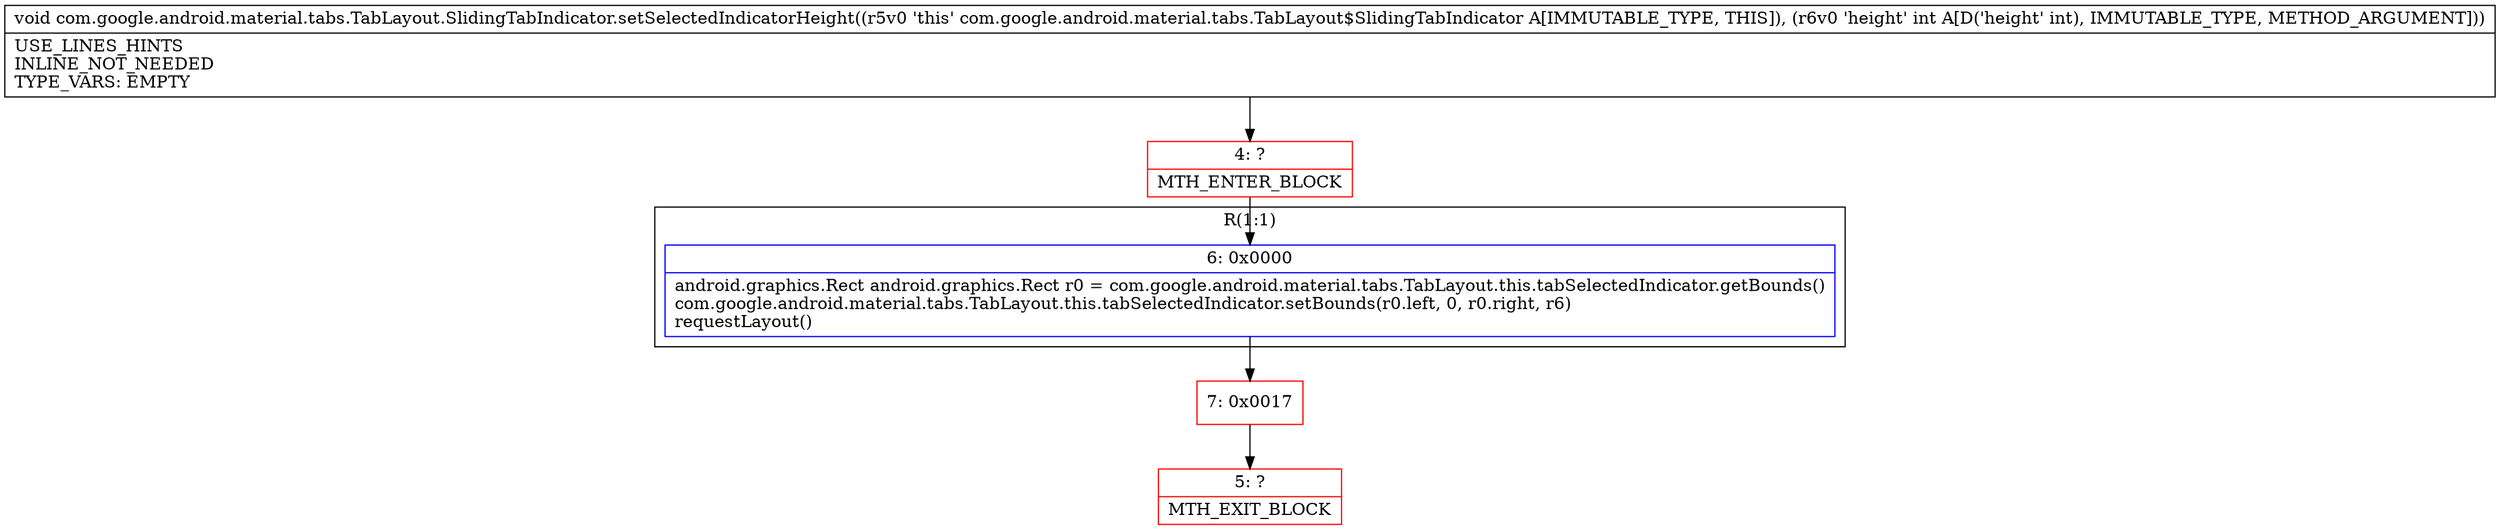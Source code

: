 digraph "CFG forcom.google.android.material.tabs.TabLayout.SlidingTabIndicator.setSelectedIndicatorHeight(I)V" {
subgraph cluster_Region_1598602176 {
label = "R(1:1)";
node [shape=record,color=blue];
Node_6 [shape=record,label="{6\:\ 0x0000|android.graphics.Rect android.graphics.Rect r0 = com.google.android.material.tabs.TabLayout.this.tabSelectedIndicator.getBounds()\lcom.google.android.material.tabs.TabLayout.this.tabSelectedIndicator.setBounds(r0.left, 0, r0.right, r6)\lrequestLayout()\l}"];
}
Node_4 [shape=record,color=red,label="{4\:\ ?|MTH_ENTER_BLOCK\l}"];
Node_7 [shape=record,color=red,label="{7\:\ 0x0017}"];
Node_5 [shape=record,color=red,label="{5\:\ ?|MTH_EXIT_BLOCK\l}"];
MethodNode[shape=record,label="{void com.google.android.material.tabs.TabLayout.SlidingTabIndicator.setSelectedIndicatorHeight((r5v0 'this' com.google.android.material.tabs.TabLayout$SlidingTabIndicator A[IMMUTABLE_TYPE, THIS]), (r6v0 'height' int A[D('height' int), IMMUTABLE_TYPE, METHOD_ARGUMENT]))  | USE_LINES_HINTS\lINLINE_NOT_NEEDED\lTYPE_VARS: EMPTY\l}"];
MethodNode -> Node_4;Node_6 -> Node_7;
Node_4 -> Node_6;
Node_7 -> Node_5;
}

